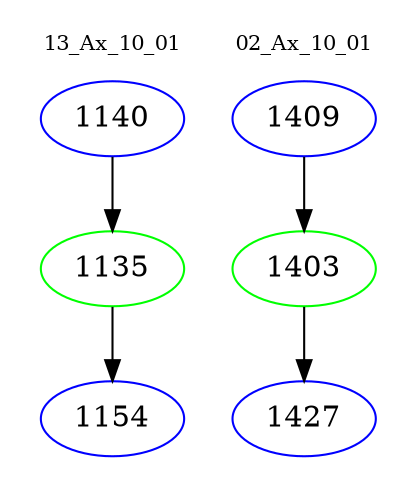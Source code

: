 digraph{
subgraph cluster_0 {
color = white
label = "13_Ax_10_01";
fontsize=10;
T0_1140 [label="1140", color="blue"]
T0_1140 -> T0_1135 [color="black"]
T0_1135 [label="1135", color="green"]
T0_1135 -> T0_1154 [color="black"]
T0_1154 [label="1154", color="blue"]
}
subgraph cluster_1 {
color = white
label = "02_Ax_10_01";
fontsize=10;
T1_1409 [label="1409", color="blue"]
T1_1409 -> T1_1403 [color="black"]
T1_1403 [label="1403", color="green"]
T1_1403 -> T1_1427 [color="black"]
T1_1427 [label="1427", color="blue"]
}
}
